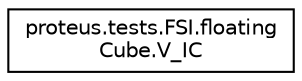digraph "Graphical Class Hierarchy"
{
 // LATEX_PDF_SIZE
  edge [fontname="Helvetica",fontsize="10",labelfontname="Helvetica",labelfontsize="10"];
  node [fontname="Helvetica",fontsize="10",shape=record];
  rankdir="LR";
  Node0 [label="proteus.tests.FSI.floating\lCube.V_IC",height=0.2,width=0.4,color="black", fillcolor="white", style="filled",URL="$da/d90/classproteus_1_1tests_1_1FSI_1_1floatingCube_1_1V__IC.html",tooltip=" "];
}

